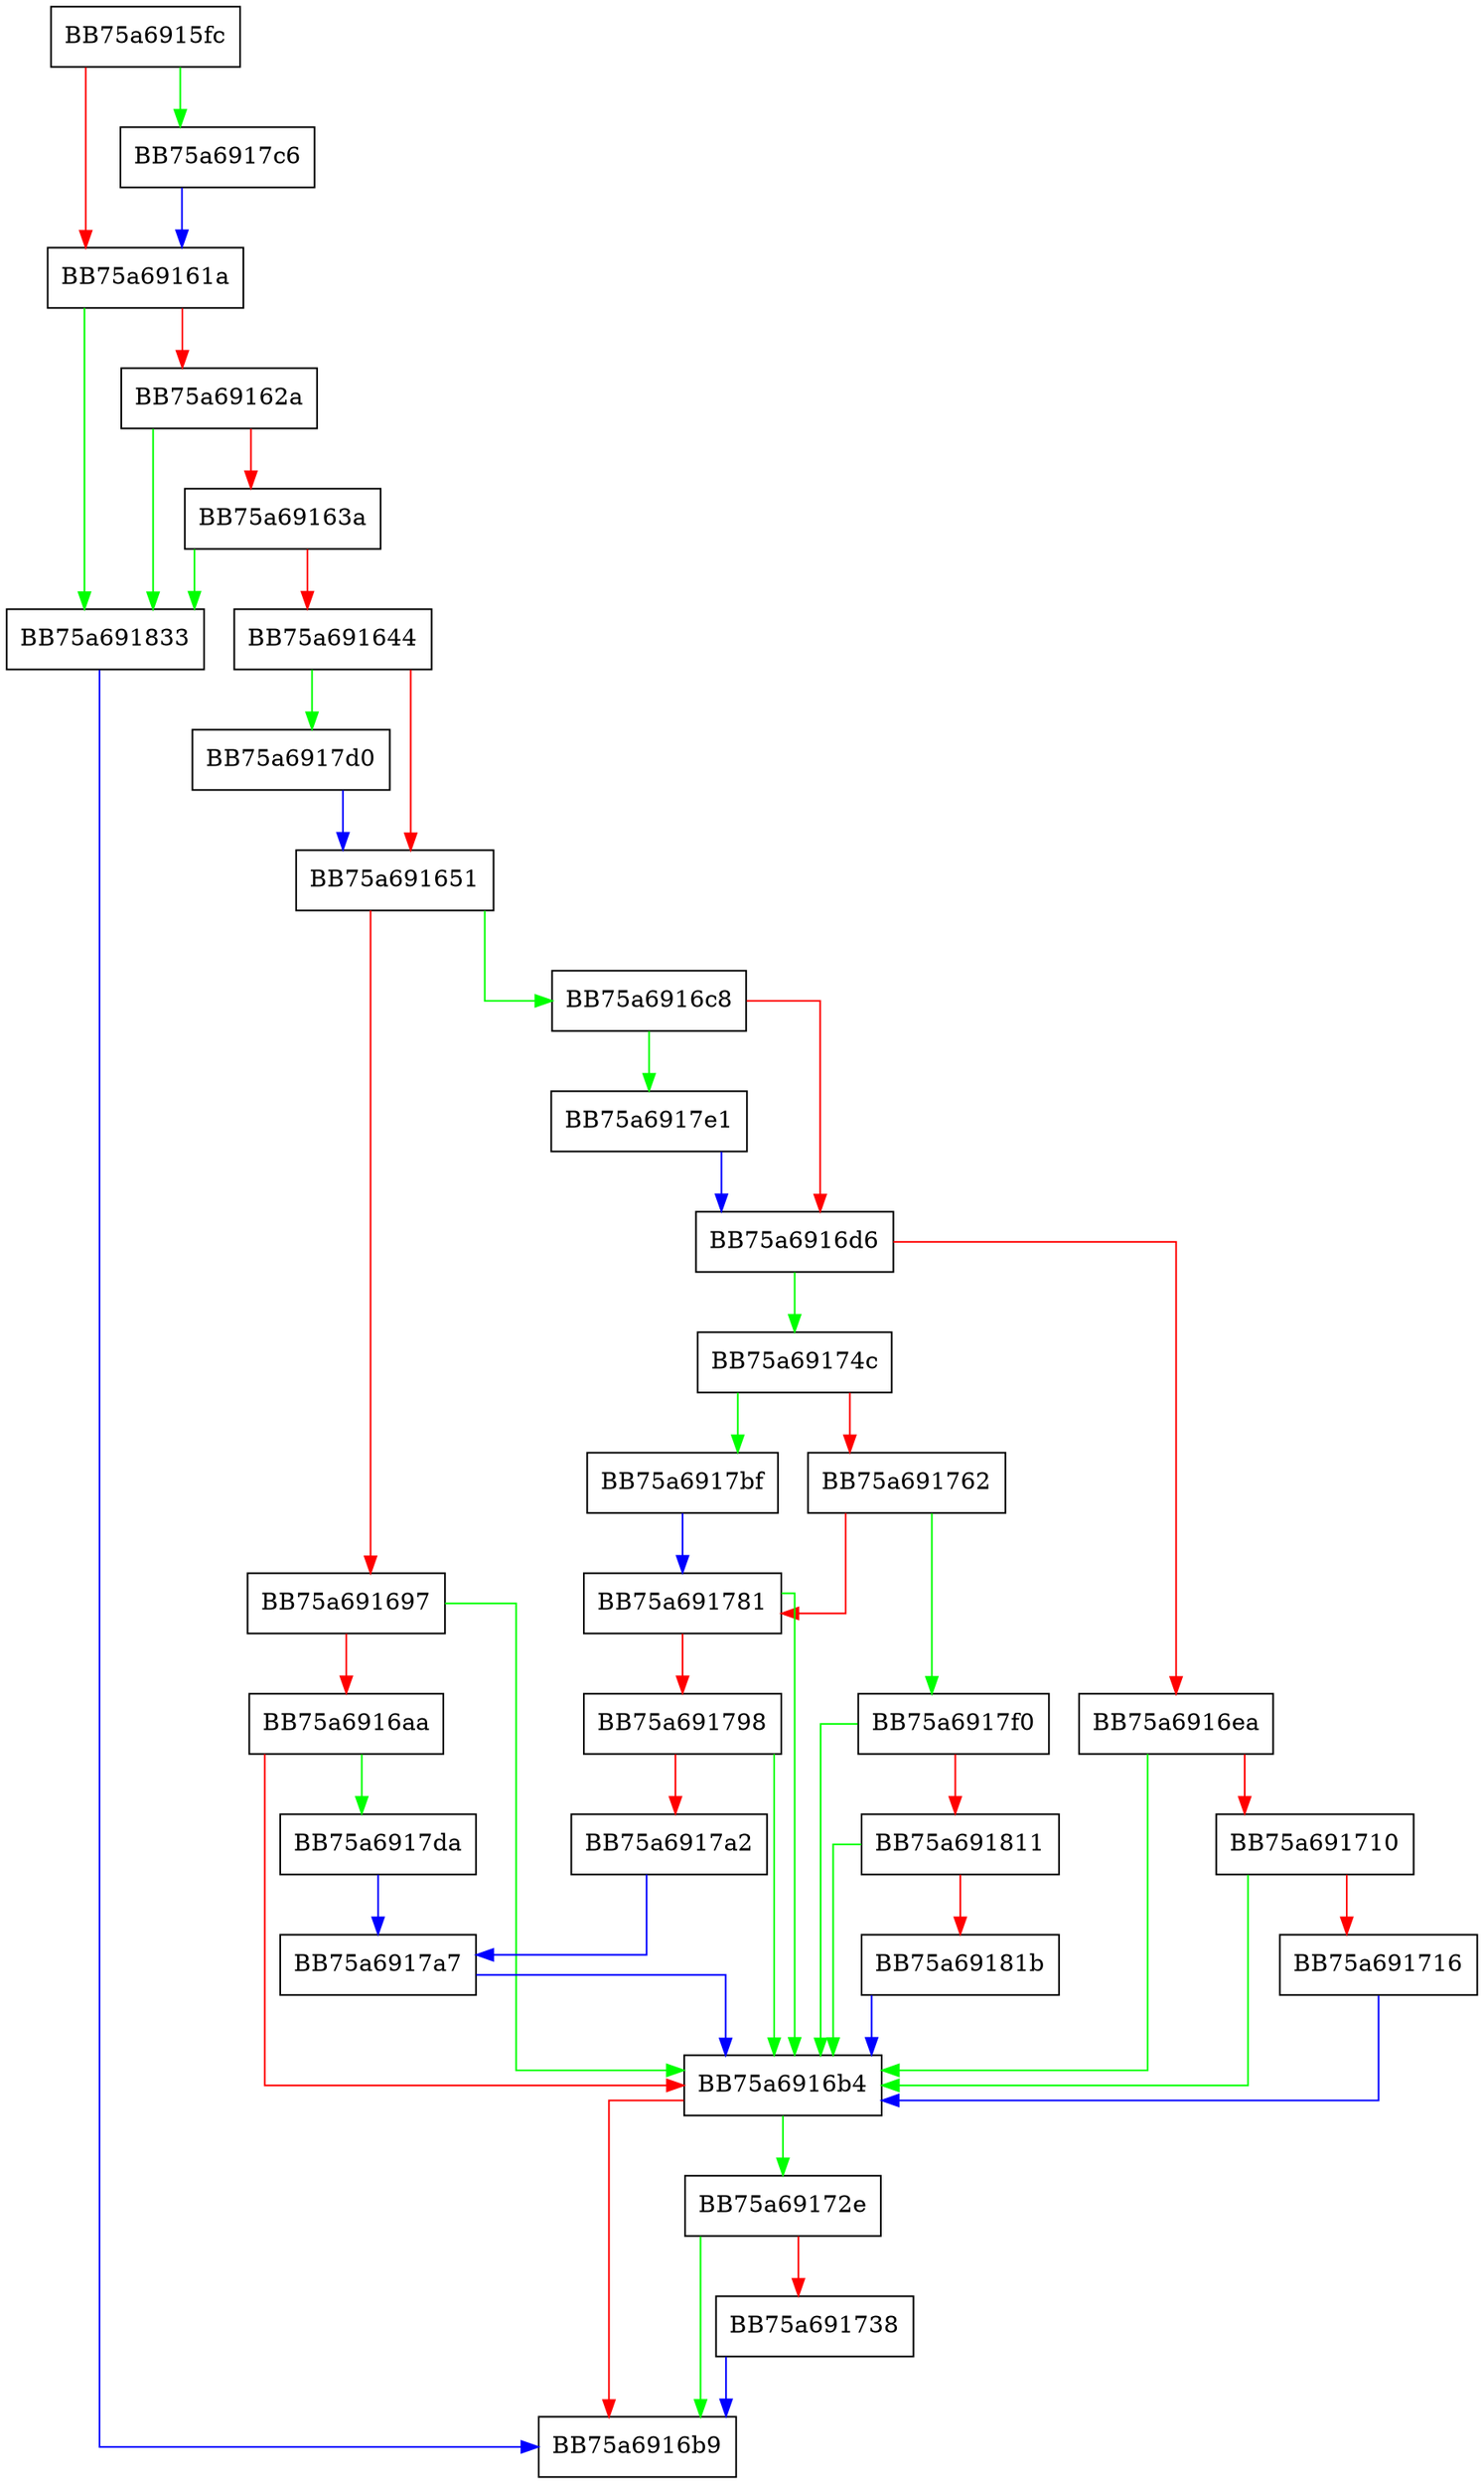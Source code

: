 digraph GetMsiCertificateBlob {
  node [shape="box"];
  graph [splines=ortho];
  BB75a6915fc -> BB75a6917c6 [color="green"];
  BB75a6915fc -> BB75a69161a [color="red"];
  BB75a69161a -> BB75a691833 [color="green"];
  BB75a69161a -> BB75a69162a [color="red"];
  BB75a69162a -> BB75a691833 [color="green"];
  BB75a69162a -> BB75a69163a [color="red"];
  BB75a69163a -> BB75a691833 [color="green"];
  BB75a69163a -> BB75a691644 [color="red"];
  BB75a691644 -> BB75a6917d0 [color="green"];
  BB75a691644 -> BB75a691651 [color="red"];
  BB75a691651 -> BB75a6916c8 [color="green"];
  BB75a691651 -> BB75a691697 [color="red"];
  BB75a691697 -> BB75a6916b4 [color="green"];
  BB75a691697 -> BB75a6916aa [color="red"];
  BB75a6916aa -> BB75a6917da [color="green"];
  BB75a6916aa -> BB75a6916b4 [color="red"];
  BB75a6916b4 -> BB75a69172e [color="green"];
  BB75a6916b4 -> BB75a6916b9 [color="red"];
  BB75a6916c8 -> BB75a6917e1 [color="green"];
  BB75a6916c8 -> BB75a6916d6 [color="red"];
  BB75a6916d6 -> BB75a69174c [color="green"];
  BB75a6916d6 -> BB75a6916ea [color="red"];
  BB75a6916ea -> BB75a6916b4 [color="green"];
  BB75a6916ea -> BB75a691710 [color="red"];
  BB75a691710 -> BB75a6916b4 [color="green"];
  BB75a691710 -> BB75a691716 [color="red"];
  BB75a691716 -> BB75a6916b4 [color="blue"];
  BB75a69172e -> BB75a6916b9 [color="green"];
  BB75a69172e -> BB75a691738 [color="red"];
  BB75a691738 -> BB75a6916b9 [color="blue"];
  BB75a69174c -> BB75a6917bf [color="green"];
  BB75a69174c -> BB75a691762 [color="red"];
  BB75a691762 -> BB75a6917f0 [color="green"];
  BB75a691762 -> BB75a691781 [color="red"];
  BB75a691781 -> BB75a6916b4 [color="green"];
  BB75a691781 -> BB75a691798 [color="red"];
  BB75a691798 -> BB75a6916b4 [color="green"];
  BB75a691798 -> BB75a6917a2 [color="red"];
  BB75a6917a2 -> BB75a6917a7 [color="blue"];
  BB75a6917a7 -> BB75a6916b4 [color="blue"];
  BB75a6917bf -> BB75a691781 [color="blue"];
  BB75a6917c6 -> BB75a69161a [color="blue"];
  BB75a6917d0 -> BB75a691651 [color="blue"];
  BB75a6917da -> BB75a6917a7 [color="blue"];
  BB75a6917e1 -> BB75a6916d6 [color="blue"];
  BB75a6917f0 -> BB75a6916b4 [color="green"];
  BB75a6917f0 -> BB75a691811 [color="red"];
  BB75a691811 -> BB75a6916b4 [color="green"];
  BB75a691811 -> BB75a69181b [color="red"];
  BB75a69181b -> BB75a6916b4 [color="blue"];
  BB75a691833 -> BB75a6916b9 [color="blue"];
}